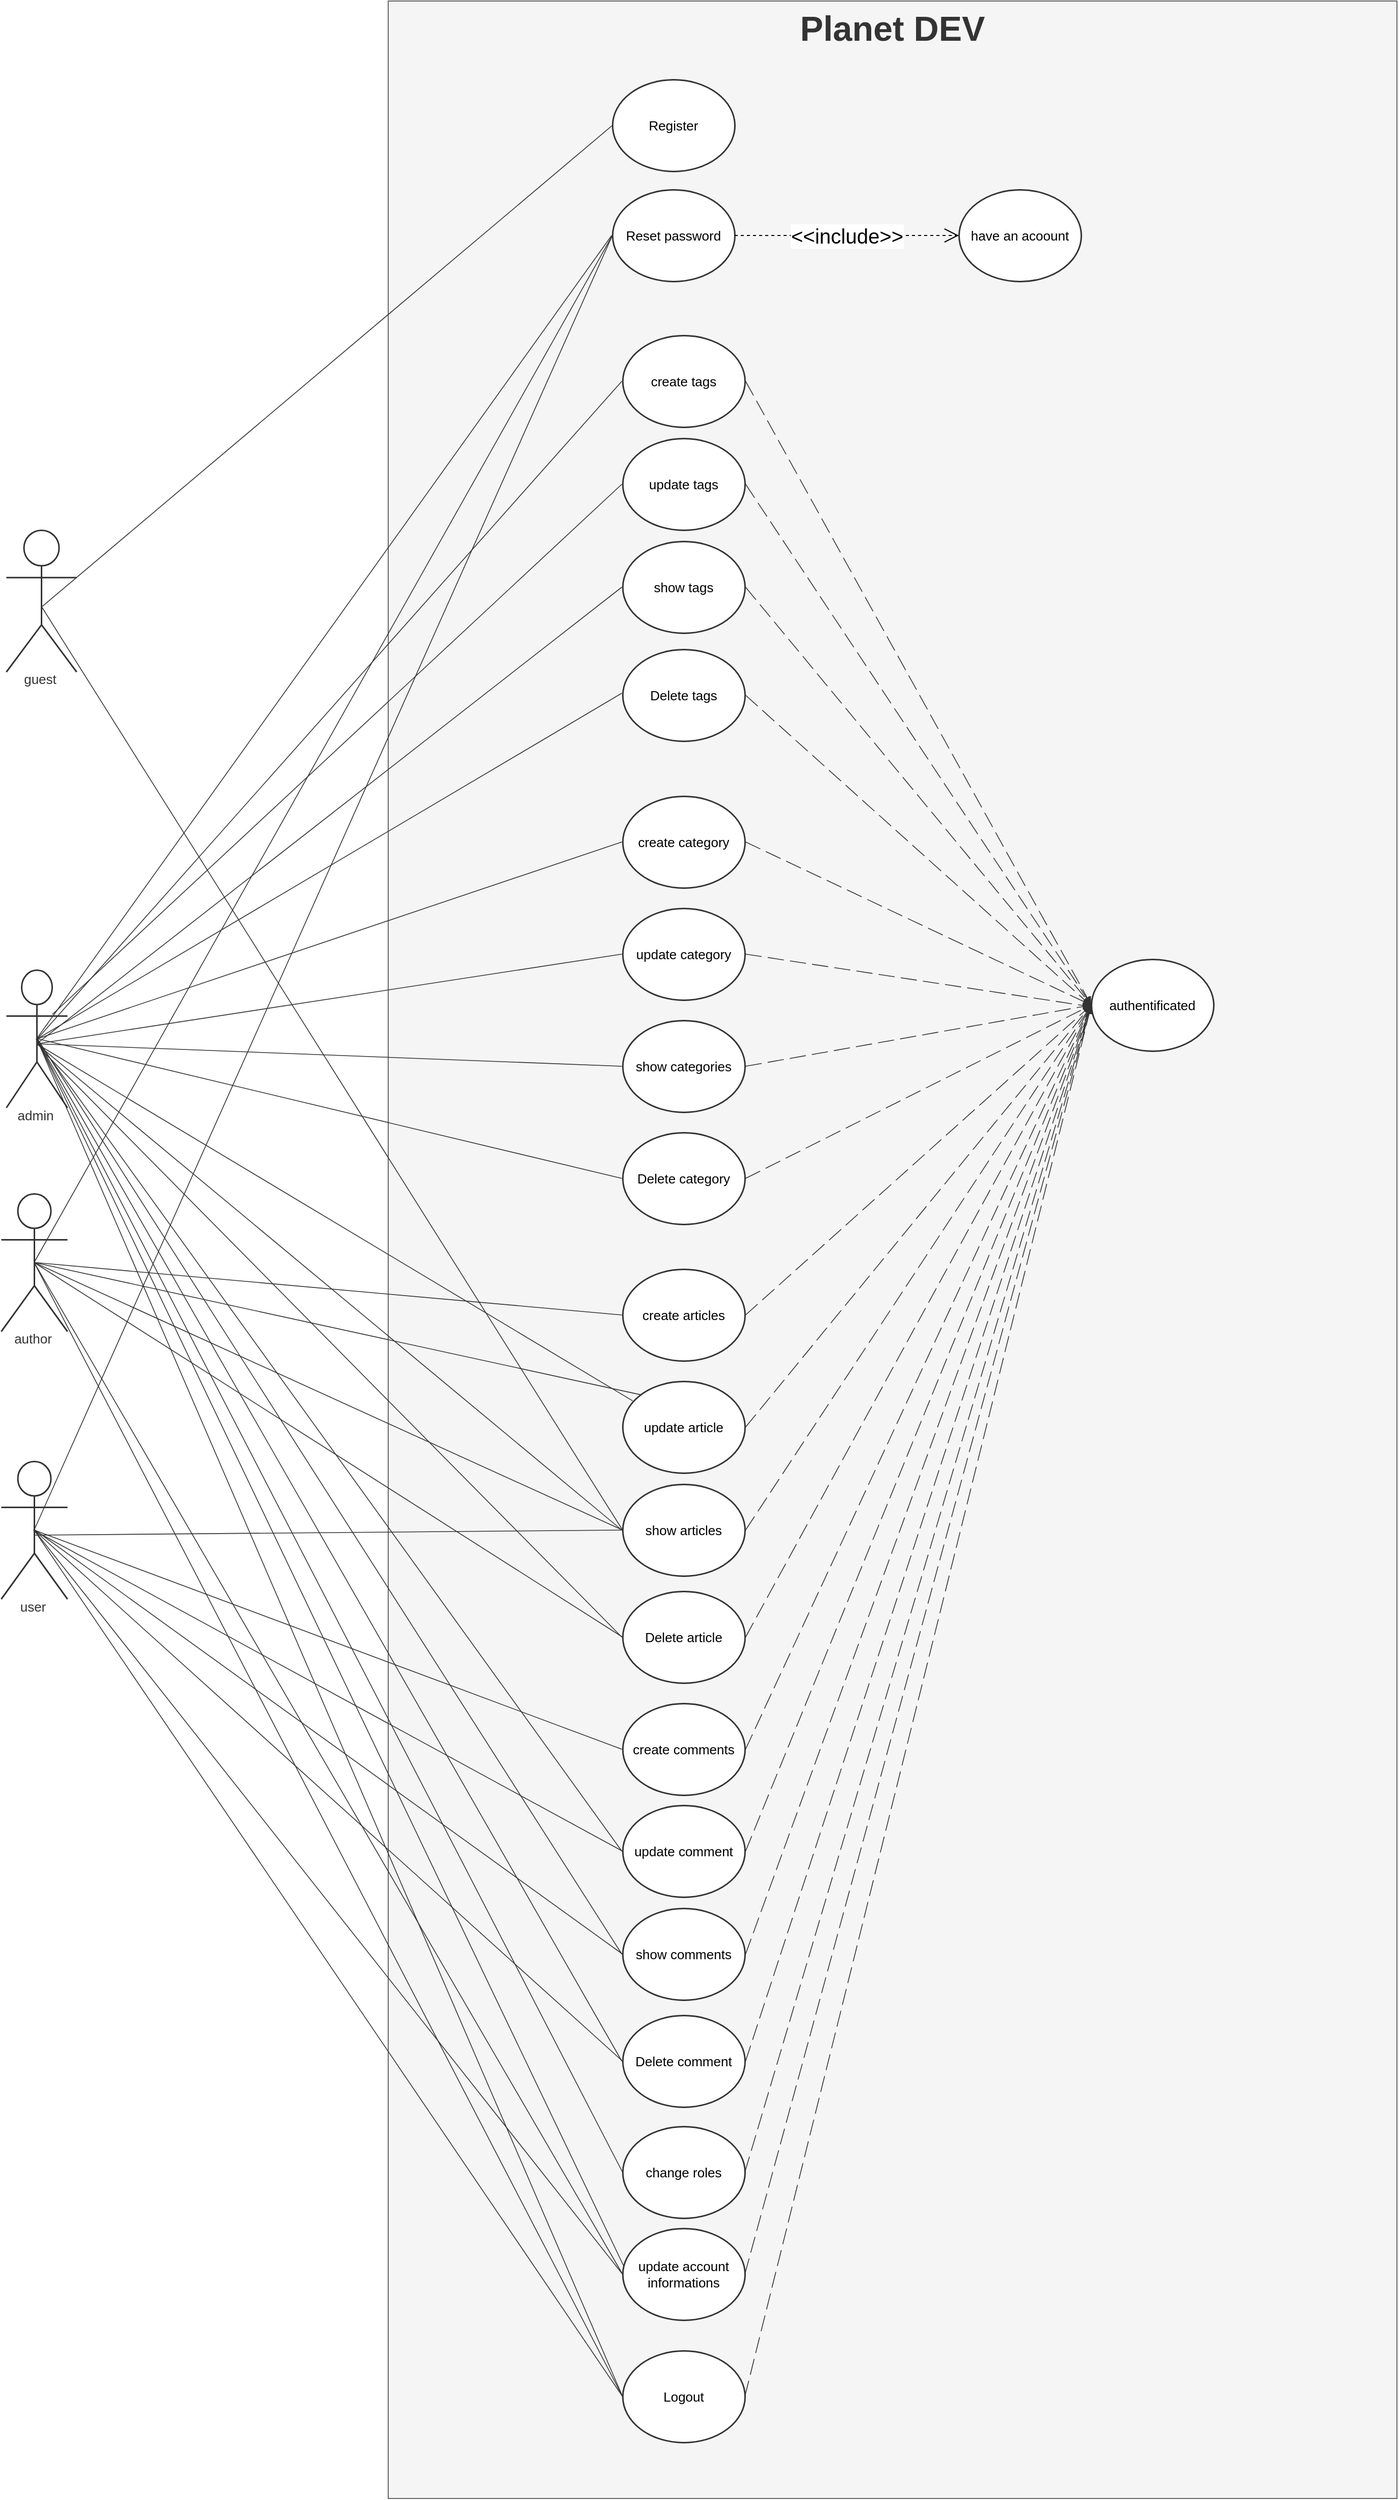 <mxfile>
    <diagram name="Page-1" id="zWIe_XC4XMMiUAsG-kgF">
        <mxGraphModel dx="970" dy="2964" grid="1" gridSize="10" guides="1" tooltips="1" connect="1" arrows="1" fold="1" page="1" pageScale="1" pageWidth="850" pageHeight="1100" background="#ffffff" math="0" shadow="0">
            <root>
                <mxCell id="0"/>
                <mxCell id="1" parent="0"/>
                <mxCell id="lImU5mxE9tPZku4qOtsT-173" value="Planet DEV" style="shape=rect;html=1;verticalAlign=top;fontStyle=1;whiteSpace=wrap;align=center;fontSize=34;fillColor=#f5f5f5;fontColor=#333333;strokeColor=#666666;" parent="1" vertex="1">
                    <mxGeometry x="1300" y="-50" width="990" height="2450" as="geometry"/>
                </mxCell>
                <mxCell id="lImU5mxE9tPZku4qOtsT-4" value="admin" style="html=1;overflow=block;blockSpacing=1;shape=umlActor;labelPosition=center;verticalLabelPosition=bottom;verticalAlign=top;whiteSpace=nowrap;fontSize=13;fontColor=#333333;align=center;spacing=0;strokeColor=#333333;strokeOpacity=100;fillOpacity=100;fillColor=#ffffff;strokeWidth=1.5;lucidId=tBczUUkCsLpC;" parent="1" vertex="1">
                    <mxGeometry x="925" y="900.5" width="60" height="135" as="geometry"/>
                </mxCell>
                <mxCell id="lImU5mxE9tPZku4qOtsT-6" value="create tags" style="html=1;overflow=block;blockSpacing=1;whiteSpace=wrap;ellipse;fontSize=13;spacing=3.8;strokeColor=#333333;strokeOpacity=100;fillOpacity=100;fillColor=#ffffff;strokeWidth=1.5;lucidId=-OczOLFhE.FA;" parent="1" vertex="1">
                    <mxGeometry x="1530" y="278" width="120" height="90" as="geometry"/>
                </mxCell>
                <mxCell id="lImU5mxE9tPZku4qOtsT-7" value="update tags" style="html=1;overflow=block;blockSpacing=1;whiteSpace=wrap;ellipse;fontSize=13;spacing=3.8;strokeColor=#333333;strokeOpacity=100;fillOpacity=100;fillColor=#ffffff;strokeWidth=1.5;lucidId=lPczHcS5dMgs;" parent="1" vertex="1">
                    <mxGeometry x="1530" y="379" width="120" height="90" as="geometry"/>
                </mxCell>
                <mxCell id="lImU5mxE9tPZku4qOtsT-8" value="show tags" style="html=1;overflow=block;blockSpacing=1;whiteSpace=wrap;ellipse;fontSize=13;spacing=3.8;strokeColor=#333333;strokeOpacity=100;fillOpacity=100;fillColor=#ffffff;strokeWidth=1.5;lucidId=mPcz-K8VentS;" parent="1" vertex="1">
                    <mxGeometry x="1530" y="480" width="120" height="90" as="geometry"/>
                </mxCell>
                <mxCell id="lImU5mxE9tPZku4qOtsT-9" value="Delete tags" style="html=1;overflow=block;blockSpacing=1;whiteSpace=wrap;ellipse;fontSize=13;spacing=3.8;strokeColor=#333333;strokeOpacity=100;fillOpacity=100;fillColor=#ffffff;strokeWidth=1.5;lucidId=mPczvHIls3h_;" parent="1" vertex="1">
                    <mxGeometry x="1530" y="586" width="120" height="90" as="geometry"/>
                </mxCell>
                <mxCell id="lImU5mxE9tPZku4qOtsT-14" value="update article" style="html=1;overflow=block;blockSpacing=1;whiteSpace=wrap;ellipse;fontSize=13;spacing=3.8;strokeColor=#333333;strokeOpacity=100;fillOpacity=100;fillColor=#ffffff;strokeWidth=1.5;lucidId=pRczkUZpk~8d;" parent="1" vertex="1">
                    <mxGeometry x="1530" y="1304" width="120" height="90" as="geometry"/>
                </mxCell>
                <mxCell id="lImU5mxE9tPZku4qOtsT-15" value="show articles" style="html=1;overflow=block;blockSpacing=1;whiteSpace=wrap;ellipse;fontSize=13;spacing=3.8;strokeColor=#333333;strokeOpacity=100;fillOpacity=100;fillColor=#ffffff;strokeWidth=1.5;lucidId=pRczwq9towOw;" parent="1" vertex="1">
                    <mxGeometry x="1530" y="1405" width="120" height="90" as="geometry"/>
                </mxCell>
                <mxCell id="lImU5mxE9tPZku4qOtsT-16" value="Delete article" style="html=1;overflow=block;blockSpacing=1;whiteSpace=wrap;ellipse;fontSize=13;spacing=3.8;strokeColor=#333333;strokeOpacity=100;fillOpacity=100;fillColor=#ffffff;strokeWidth=1.5;lucidId=pRczV1mXVgs1;" parent="1" vertex="1">
                    <mxGeometry x="1530" y="1510" width="120" height="90" as="geometry"/>
                </mxCell>
                <mxCell id="lImU5mxE9tPZku4qOtsT-17" value="update comment" style="html=1;overflow=block;blockSpacing=1;whiteSpace=wrap;ellipse;fontSize=13;spacing=3.8;strokeColor=#333333;strokeOpacity=100;fillOpacity=100;fillColor=#ffffff;strokeWidth=1.5;lucidId=5RczTBme2vc.;" parent="1" vertex="1">
                    <mxGeometry x="1530" y="1720" width="120" height="90" as="geometry"/>
                </mxCell>
                <mxCell id="lImU5mxE9tPZku4qOtsT-18" value="show comments" style="html=1;overflow=block;blockSpacing=1;whiteSpace=wrap;ellipse;fontSize=13;spacing=3.8;strokeColor=#333333;strokeOpacity=100;fillOpacity=100;fillColor=#ffffff;strokeWidth=1.5;lucidId=5Rcz2xCz10ZM;" parent="1" vertex="1">
                    <mxGeometry x="1530" y="1821" width="120" height="90" as="geometry"/>
                </mxCell>
                <mxCell id="lImU5mxE9tPZku4qOtsT-19" value="Delete comment" style="html=1;overflow=block;blockSpacing=1;whiteSpace=wrap;ellipse;fontSize=13;spacing=3.8;strokeColor=#333333;strokeOpacity=100;fillOpacity=100;fillColor=#ffffff;strokeWidth=1.5;lucidId=5RczCsYFRNHl;" parent="1" vertex="1">
                    <mxGeometry x="1530" y="1926" width="120" height="90" as="geometry"/>
                </mxCell>
                <mxCell id="lImU5mxE9tPZku4qOtsT-22" value="" style="html=1;jettySize=18;whiteSpace=wrap;fontSize=13;strokeColor=#333333;strokeOpacity=100;dashed=1;fixDash=1;dashPattern=16 6;strokeWidth=0.8;rounded=0;startArrow=none;endArrow=block;endFill=1;exitX=1.006;exitY=0.5;exitPerimeter=0;entryX=0;entryY=0.5;lucidId=nUczEhE1W-n-;entryDx=0;entryDy=0;" parent="1" source="lImU5mxE9tPZku4qOtsT-6" target="lImU5mxE9tPZku4qOtsT-3" edge="1">
                    <mxGeometry width="100" height="100" relative="1" as="geometry">
                        <Array as="points"/>
                    </mxGeometry>
                </mxCell>
                <mxCell id="lImU5mxE9tPZku4qOtsT-23" value="" style="html=1;jettySize=18;whiteSpace=wrap;fontSize=13;strokeColor=#333333;strokeOpacity=100;dashed=1;fixDash=1;dashPattern=16 6;strokeWidth=0.8;rounded=0;startArrow=none;endArrow=block;endFill=1;exitX=1.006;exitY=0.5;exitPerimeter=0;lucidId=HUczbJhwyWPL;entryX=0;entryY=0.5;entryDx=0;entryDy=0;" parent="1" source="lImU5mxE9tPZku4qOtsT-7" target="lImU5mxE9tPZku4qOtsT-3" edge="1">
                    <mxGeometry width="100" height="100" relative="1" as="geometry">
                        <Array as="points"/>
                        <mxPoint x="1940" y="906" as="targetPoint"/>
                    </mxGeometry>
                </mxCell>
                <mxCell id="lImU5mxE9tPZku4qOtsT-24" value="" style="html=1;jettySize=18;whiteSpace=wrap;fontSize=13;strokeColor=#333333;strokeOpacity=100;dashed=1;fixDash=1;dashPattern=16 6;strokeWidth=0.8;rounded=0;startArrow=none;endArrow=block;endFill=1;exitX=1.006;exitY=0.5;exitPerimeter=0;entryX=0;entryY=0.5;lucidId=2Ucz1rJ_qaZM;entryDx=0;entryDy=0;" parent="1" source="lImU5mxE9tPZku4qOtsT-8" target="lImU5mxE9tPZku4qOtsT-3" edge="1">
                    <mxGeometry width="100" height="100" relative="1" as="geometry">
                        <Array as="points"/>
                    </mxGeometry>
                </mxCell>
                <mxCell id="lImU5mxE9tPZku4qOtsT-25" value="" style="html=1;jettySize=18;whiteSpace=wrap;fontSize=13;strokeColor=#333333;strokeOpacity=100;dashed=1;fixDash=1;dashPattern=16 6;strokeWidth=0.8;rounded=0;startArrow=none;endArrow=block;endFill=1;exitX=1.006;exitY=0.5;exitPerimeter=0;entryX=0.008;entryY=0.519;entryPerimeter=0;lucidId=_UczYvTYnV-N;entryDx=0;entryDy=0;" parent="1" source="lImU5mxE9tPZku4qOtsT-9" target="lImU5mxE9tPZku4qOtsT-3" edge="1">
                    <mxGeometry width="100" height="100" relative="1" as="geometry">
                        <Array as="points"/>
                    </mxGeometry>
                </mxCell>
                <mxCell id="lImU5mxE9tPZku4qOtsT-30" value="" style="html=1;jettySize=18;whiteSpace=wrap;fontSize=13;strokeColor=#333333;strokeOpacity=100;dashed=1;fixDash=1;dashPattern=16 6;strokeWidth=0.8;rounded=0;startArrow=none;endArrow=block;endFill=1;exitX=1.006;exitY=0.5;exitPerimeter=0;entryX=0;entryY=0.5;lucidId=NVczvDNpjGym;entryDx=0;entryDy=0;" parent="1" source="lImU5mxE9tPZku4qOtsT-14" target="lImU5mxE9tPZku4qOtsT-3" edge="1">
                    <mxGeometry width="100" height="100" relative="1" as="geometry">
                        <Array as="points"/>
                    </mxGeometry>
                </mxCell>
                <mxCell id="lImU5mxE9tPZku4qOtsT-31" value="" style="html=1;jettySize=18;whiteSpace=wrap;fontSize=13;strokeColor=#333333;strokeOpacity=100;dashed=1;fixDash=1;dashPattern=16 6;strokeWidth=0.8;rounded=0;startArrow=none;endArrow=block;endFill=1;exitX=1.006;exitY=0.5;exitPerimeter=0;entryX=0;entryY=0.5;lucidId=3VczkHUfEORD;entryDx=0;entryDy=0;" parent="1" source="lImU5mxE9tPZku4qOtsT-15" target="lImU5mxE9tPZku4qOtsT-3" edge="1">
                    <mxGeometry width="100" height="100" relative="1" as="geometry">
                        <Array as="points"/>
                    </mxGeometry>
                </mxCell>
                <mxCell id="lImU5mxE9tPZku4qOtsT-32" value="" style="html=1;jettySize=18;whiteSpace=wrap;fontSize=13;strokeColor=#333333;strokeOpacity=100;dashed=1;fixDash=1;dashPattern=16 6;strokeWidth=0.8;rounded=0;startArrow=none;endArrow=block;endFill=1;exitX=1.006;exitY=0.5;exitPerimeter=0;entryX=0;entryY=0.5;lucidId=9Vcz52U6l2vY;entryDx=0;entryDy=0;" parent="1" source="lImU5mxE9tPZku4qOtsT-16" target="lImU5mxE9tPZku4qOtsT-3" edge="1">
                    <mxGeometry width="100" height="100" relative="1" as="geometry">
                        <Array as="points"/>
                    </mxGeometry>
                </mxCell>
                <mxCell id="lImU5mxE9tPZku4qOtsT-33" value="" style="html=1;jettySize=18;whiteSpace=wrap;fontSize=13;strokeColor=#333333;strokeOpacity=100;dashed=1;fixDash=1;dashPattern=16 6;strokeWidth=0.8;rounded=0;startArrow=none;endArrow=block;endFill=1;exitX=1.006;exitY=0.5;exitPerimeter=0;entryX=0;entryY=0.5;lucidId=dWcz5qQPDKWH;entryDx=0;entryDy=0;" parent="1" source="lImU5mxE9tPZku4qOtsT-17" target="lImU5mxE9tPZku4qOtsT-3" edge="1">
                    <mxGeometry width="100" height="100" relative="1" as="geometry">
                        <Array as="points"/>
                    </mxGeometry>
                </mxCell>
                <mxCell id="lImU5mxE9tPZku4qOtsT-34" value="" style="html=1;jettySize=18;whiteSpace=wrap;fontSize=13;strokeColor=#333333;strokeOpacity=100;dashed=1;fixDash=1;dashPattern=16 6;strokeWidth=0.8;rounded=0;startArrow=none;endArrow=block;endFill=1;exitX=1.006;exitY=0.5;exitPerimeter=0;entryX=0;entryY=0.5;lucidId=kWczn-BLne5K;entryDx=0;entryDy=0;" parent="1" source="lImU5mxE9tPZku4qOtsT-18" target="lImU5mxE9tPZku4qOtsT-3" edge="1">
                    <mxGeometry width="100" height="100" relative="1" as="geometry">
                        <Array as="points"/>
                    </mxGeometry>
                </mxCell>
                <mxCell id="lImU5mxE9tPZku4qOtsT-35" value="" style="html=1;jettySize=18;whiteSpace=wrap;fontSize=13;strokeColor=#333333;strokeOpacity=100;dashed=1;fixDash=1;dashPattern=16 6;strokeWidth=0.8;rounded=0;startArrow=none;endArrow=block;endFill=1;exitX=1.006;exitY=0.5;exitPerimeter=0;entryX=0;entryY=0.5;lucidId=pWczVvhZtqHQ;entryDx=0;entryDy=0;" parent="1" source="lImU5mxE9tPZku4qOtsT-19" target="lImU5mxE9tPZku4qOtsT-3" edge="1">
                    <mxGeometry width="100" height="100" relative="1" as="geometry">
                        <Array as="points"/>
                    </mxGeometry>
                </mxCell>
                <mxCell id="lImU5mxE9tPZku4qOtsT-36" value="" style="html=1;jettySize=18;whiteSpace=wrap;fontSize=13;strokeColor=#333333;strokeOpacity=100;strokeWidth=0.8;rounded=0;startArrow=none;endArrow=none;entryX=-0.006;entryY=0.5;entryPerimeter=0;lucidId=XWczGqgOvYOB;exitX=0.5;exitY=0.5;exitDx=0;exitDy=0;exitPerimeter=0;" parent="1" source="lImU5mxE9tPZku4qOtsT-4" target="lImU5mxE9tPZku4qOtsT-5" edge="1">
                    <mxGeometry width="100" height="100" relative="1" as="geometry">
                        <Array as="points"/>
                        <mxPoint x="1030" y="980" as="sourcePoint"/>
                    </mxGeometry>
                </mxCell>
                <mxCell id="lImU5mxE9tPZku4qOtsT-37" value="" style="html=1;jettySize=18;whiteSpace=wrap;fontSize=13;strokeColor=#333333;strokeOpacity=100;strokeWidth=0.8;rounded=0;startArrow=none;endArrow=none;exitX=0.513;exitY=0.5;exitPerimeter=0;entryX=-0.006;entryY=0.5;entryPerimeter=0;lucidId=jXczujZLF5rr;" parent="1" source="lImU5mxE9tPZku4qOtsT-4" target="lImU5mxE9tPZku4qOtsT-6" edge="1">
                    <mxGeometry width="100" height="100" relative="1" as="geometry">
                        <Array as="points"/>
                    </mxGeometry>
                </mxCell>
                <mxCell id="lImU5mxE9tPZku4qOtsT-38" value="" style="html=1;jettySize=18;whiteSpace=wrap;fontSize=13;strokeColor=#333333;strokeOpacity=100;strokeWidth=0.8;rounded=0;startArrow=none;endArrow=none;exitX=0.755;exitY=0.324;exitPerimeter=0;entryX=-0.006;entryY=0.5;entryPerimeter=0;lucidId=NXczb3Hv89uJ;" parent="1" source="lImU5mxE9tPZku4qOtsT-4" target="lImU5mxE9tPZku4qOtsT-7" edge="1">
                    <mxGeometry width="100" height="100" relative="1" as="geometry">
                        <Array as="points"/>
                    </mxGeometry>
                </mxCell>
                <mxCell id="lImU5mxE9tPZku4qOtsT-39" value="" style="html=1;jettySize=18;whiteSpace=wrap;fontSize=13;strokeColor=#333333;strokeOpacity=100;strokeWidth=0.8;rounded=0;startArrow=none;endArrow=none;exitX=0.5;exitY=0.537;exitPerimeter=0;entryX=-0.006;entryY=0.5;entryPerimeter=0;lucidId=XXczBQT8Kz.I;" parent="1" source="lImU5mxE9tPZku4qOtsT-4" target="lImU5mxE9tPZku4qOtsT-8" edge="1">
                    <mxGeometry width="100" height="100" relative="1" as="geometry">
                        <Array as="points"/>
                    </mxGeometry>
                </mxCell>
                <mxCell id="lImU5mxE9tPZku4qOtsT-40" value="" style="html=1;jettySize=18;whiteSpace=wrap;fontSize=13;strokeColor=#333333;strokeOpacity=100;strokeWidth=0.8;rounded=0;startArrow=none;endArrow=none;exitX=0.513;exitY=0.5;exitPerimeter=0;entryX=-0.006;entryY=0.478;entryPerimeter=0;lucidId=iYczf05nKQKL;" parent="1" source="lImU5mxE9tPZku4qOtsT-4" target="lImU5mxE9tPZku4qOtsT-9" edge="1">
                    <mxGeometry width="100" height="100" relative="1" as="geometry">
                        <Array as="points"/>
                    </mxGeometry>
                </mxCell>
                <mxCell id="lImU5mxE9tPZku4qOtsT-41" value="" style="html=1;jettySize=18;whiteSpace=wrap;fontSize=13;strokeColor=#333333;strokeOpacity=100;strokeWidth=0.8;rounded=0;startArrow=none;endArrow=none;exitX=0.513;exitY=0.5;exitPerimeter=0;entryX=-0.006;entryY=0.5;entryPerimeter=0;lucidId=vYczp.t-snrO;" parent="1" source="lImU5mxE9tPZku4qOtsT-4" target="lImU5mxE9tPZku4qOtsT-10" edge="1">
                    <mxGeometry width="100" height="100" relative="1" as="geometry">
                        <Array as="points"/>
                    </mxGeometry>
                </mxCell>
                <mxCell id="lImU5mxE9tPZku4qOtsT-42" value="" style="html=1;jettySize=18;whiteSpace=wrap;fontSize=13;strokeColor=#333333;strokeOpacity=100;strokeWidth=0.8;rounded=0;startArrow=none;endArrow=none;exitX=0.5;exitY=0.537;exitPerimeter=0;entryX=-0.006;entryY=0.5;entryPerimeter=0;lucidId=OYcz.m~D9pvN;" parent="1" source="lImU5mxE9tPZku4qOtsT-4" target="lImU5mxE9tPZku4qOtsT-11" edge="1">
                    <mxGeometry width="100" height="100" relative="1" as="geometry">
                        <Array as="points"/>
                    </mxGeometry>
                </mxCell>
                <mxCell id="lImU5mxE9tPZku4qOtsT-43" value="" style="html=1;jettySize=18;whiteSpace=wrap;fontSize=13;strokeColor=#333333;strokeOpacity=100;strokeWidth=0.8;rounded=0;startArrow=none;endArrow=none;exitX=0.5;exitY=0.537;exitPerimeter=0;entryX=-0.006;entryY=0.5;entryPerimeter=0;lucidId=YYczqdEtgtLw;" parent="1" source="lImU5mxE9tPZku4qOtsT-4" target="lImU5mxE9tPZku4qOtsT-12" edge="1">
                    <mxGeometry width="100" height="100" relative="1" as="geometry">
                        <Array as="points"/>
                    </mxGeometry>
                </mxCell>
                <mxCell id="lImU5mxE9tPZku4qOtsT-44" value="" style="html=1;jettySize=18;whiteSpace=wrap;fontSize=13;strokeColor=#333333;strokeOpacity=100;strokeWidth=0.8;rounded=0;startArrow=none;endArrow=none;exitX=0.513;exitY=0.5;exitPerimeter=0;entryX=-0.006;entryY=0.5;entryPerimeter=0;lucidId=4YczjgSdCfhH;" parent="1" source="lImU5mxE9tPZku4qOtsT-4" target="lImU5mxE9tPZku4qOtsT-13" edge="1">
                    <mxGeometry width="100" height="100" relative="1" as="geometry">
                        <Array as="points"/>
                    </mxGeometry>
                </mxCell>
                <mxCell id="lImU5mxE9tPZku4qOtsT-45" value="" style="html=1;jettySize=18;whiteSpace=wrap;fontSize=13;strokeColor=#333333;strokeOpacity=100;strokeWidth=0.8;rounded=0;startArrow=none;endArrow=none;exitX=0.5;exitY=0.537;exitPerimeter=0;entryX=0.082;entryY=0.213;entryPerimeter=0;lucidId=9Ycz~yxfQZIG;" parent="1" source="lImU5mxE9tPZku4qOtsT-4" target="lImU5mxE9tPZku4qOtsT-14" edge="1">
                    <mxGeometry width="100" height="100" relative="1" as="geometry">
                        <Array as="points"/>
                    </mxGeometry>
                </mxCell>
                <mxCell id="lImU5mxE9tPZku4qOtsT-46" value="" style="html=1;jettySize=18;whiteSpace=wrap;fontSize=13;strokeColor=#333333;strokeOpacity=100;strokeWidth=0.8;rounded=0;startArrow=none;endArrow=none;exitX=0.61;exitY=0.594;exitPerimeter=0;entryX=-0.006;entryY=0.5;entryPerimeter=0;lucidId=dZcze0sJb3LS;" parent="1" source="lImU5mxE9tPZku4qOtsT-4" target="lImU5mxE9tPZku4qOtsT-16" edge="1">
                    <mxGeometry width="100" height="100" relative="1" as="geometry">
                        <Array as="points"/>
                    </mxGeometry>
                </mxCell>
                <mxCell id="lImU5mxE9tPZku4qOtsT-47" value="" style="html=1;jettySize=18;whiteSpace=wrap;fontSize=13;strokeColor=#333333;strokeOpacity=100;strokeWidth=0.8;rounded=0;startArrow=none;endArrow=none;exitX=0.5;exitY=0.537;exitPerimeter=0;entryX=-0.006;entryY=0.5;entryPerimeter=0;lucidId=lZczDSxRw5xt;" parent="1" source="lImU5mxE9tPZku4qOtsT-4" target="lImU5mxE9tPZku4qOtsT-15" edge="1">
                    <mxGeometry width="100" height="100" relative="1" as="geometry">
                        <Array as="points"/>
                    </mxGeometry>
                </mxCell>
                <mxCell id="lImU5mxE9tPZku4qOtsT-48" value="" style="html=1;jettySize=18;whiteSpace=wrap;fontSize=13;strokeColor=#333333;strokeOpacity=100;strokeWidth=0.8;rounded=0;startArrow=none;endArrow=none;exitX=0.488;exitY=0.5;exitPerimeter=0;entryX=-0.006;entryY=0.5;entryPerimeter=0;lucidId=rZcznPvrOlgP;" parent="1" source="lImU5mxE9tPZku4qOtsT-4" target="lImU5mxE9tPZku4qOtsT-17" edge="1">
                    <mxGeometry width="100" height="100" relative="1" as="geometry">
                        <Array as="points"/>
                    </mxGeometry>
                </mxCell>
                <mxCell id="lImU5mxE9tPZku4qOtsT-49" value="" style="html=1;jettySize=18;whiteSpace=wrap;fontSize=13;strokeColor=#333333;strokeOpacity=100;strokeWidth=0.8;rounded=0;startArrow=none;endArrow=none;exitX=0.513;exitY=0.5;exitPerimeter=0;entryX=-0.006;entryY=0.5;entryPerimeter=0;lucidId=xZczZ3zhUWlJ;" parent="1" source="lImU5mxE9tPZku4qOtsT-4" target="lImU5mxE9tPZku4qOtsT-18" edge="1">
                    <mxGeometry width="100" height="100" relative="1" as="geometry">
                        <Array as="points"/>
                    </mxGeometry>
                </mxCell>
                <mxCell id="lImU5mxE9tPZku4qOtsT-50" value="" style="html=1;jettySize=18;whiteSpace=wrap;fontSize=13;strokeColor=#333333;strokeOpacity=100;strokeWidth=0.8;rounded=0;startArrow=none;endArrow=none;entryX=-0.006;entryY=0.5;entryPerimeter=0;lucidId=WZczoNAO7BcZ;exitX=0.5;exitY=0.5;exitDx=0;exitDy=0;exitPerimeter=0;" parent="1" source="lImU5mxE9tPZku4qOtsT-4" target="lImU5mxE9tPZku4qOtsT-19" edge="1">
                    <mxGeometry width="100" height="100" relative="1" as="geometry">
                        <Array as="points"/>
                        <mxPoint x="1072" y="973" as="sourcePoint"/>
                    </mxGeometry>
                </mxCell>
                <mxCell id="lImU5mxE9tPZku4qOtsT-54" value="user" style="html=1;overflow=block;blockSpacing=1;shape=umlActor;labelPosition=center;verticalLabelPosition=bottom;verticalAlign=top;whiteSpace=nowrap;fontSize=13;fontColor=#333333;align=center;spacing=0;strokeColor=#333333;strokeOpacity=100;fillOpacity=100;fillColor=#ffffff;strokeWidth=1.5;lucidId=tBczUUkCsLpC;" parent="1" vertex="1">
                    <mxGeometry x="920" y="1382.5" width="65" height="135" as="geometry"/>
                </mxCell>
                <mxCell id="lImU5mxE9tPZku4qOtsT-76" value="" style="html=1;jettySize=18;whiteSpace=wrap;fontSize=13;strokeColor=#333333;strokeOpacity=100;dashed=1;fixDash=1;dashPattern=16 6;strokeWidth=0.8;rounded=0;startArrow=none;endArrow=block;endFill=1;exitX=1.006;exitY=0.5;exitPerimeter=0;lucidId=qVcz-nqJ.ps-;entryX=0;entryY=0.5;entryDx=0;entryDy=0;" parent="1" source="lImU5mxE9tPZku4qOtsT-60" target="lImU5mxE9tPZku4qOtsT-3" edge="1">
                    <mxGeometry width="100" height="100" relative="1" as="geometry">
                        <Array as="points"/>
                        <mxPoint x="2750" y="910" as="targetPoint"/>
                    </mxGeometry>
                </mxCell>
                <mxCell id="lImU5mxE9tPZku4qOtsT-91" value="" style="html=1;jettySize=18;whiteSpace=wrap;fontSize=13;strokeColor=#333333;strokeOpacity=100;strokeWidth=0.8;rounded=0;startArrow=none;endArrow=none;exitX=0.5;exitY=0.5;exitPerimeter=0;entryX=-0.006;entryY=0.5;entryPerimeter=0;lucidId=vYczp.t-snrO;exitDx=0;exitDy=0;" parent="1" source="7" target="lImU5mxE9tPZku4qOtsT-60" edge="1">
                    <mxGeometry width="100" height="100" relative="1" as="geometry">
                        <Array as="points"/>
                    </mxGeometry>
                </mxCell>
                <mxCell id="lImU5mxE9tPZku4qOtsT-95" value="" style="html=1;jettySize=18;whiteSpace=wrap;fontSize=13;strokeColor=#333333;strokeOpacity=100;strokeWidth=0.8;rounded=0;startArrow=none;endArrow=none;exitX=0.5;exitY=0.5;exitPerimeter=0;lucidId=9Ycz~yxfQZIG;entryX=0;entryY=0;entryDx=0;entryDy=0;exitDx=0;exitDy=0;" parent="1" source="7" target="lImU5mxE9tPZku4qOtsT-14" edge="1">
                    <mxGeometry width="100" height="100" relative="1" as="geometry">
                        <Array as="points"/>
                        <mxPoint x="2320" y="848" as="targetPoint"/>
                    </mxGeometry>
                </mxCell>
                <mxCell id="lImU5mxE9tPZku4qOtsT-97" value="" style="html=1;jettySize=18;whiteSpace=wrap;fontSize=13;strokeColor=#333333;strokeOpacity=100;strokeWidth=0.8;rounded=0;startArrow=none;endArrow=none;exitX=0.5;exitY=0.537;exitPerimeter=0;lucidId=lZczDSxRw5xt;entryX=0;entryY=0.5;entryDx=0;entryDy=0;" parent="1" source="lImU5mxE9tPZku4qOtsT-54" target="lImU5mxE9tPZku4qOtsT-15" edge="1">
                    <mxGeometry width="100" height="100" relative="1" as="geometry">
                        <Array as="points"/>
                        <mxPoint x="2520" y="1040" as="targetPoint"/>
                    </mxGeometry>
                </mxCell>
                <mxCell id="lImU5mxE9tPZku4qOtsT-98" value="" style="html=1;jettySize=18;whiteSpace=wrap;fontSize=13;strokeColor=#333333;strokeOpacity=100;strokeWidth=0.8;rounded=0;startArrow=none;endArrow=none;exitX=0.488;exitY=0.5;exitPerimeter=0;lucidId=rZcznPvrOlgP;entryX=0;entryY=0.5;entryDx=0;entryDy=0;" parent="1" source="lImU5mxE9tPZku4qOtsT-54" target="lImU5mxE9tPZku4qOtsT-17" edge="1">
                    <mxGeometry width="100" height="100" relative="1" as="geometry">
                        <Array as="points"/>
                        <mxPoint x="2600" y="1380" as="targetPoint"/>
                    </mxGeometry>
                </mxCell>
                <mxCell id="lImU5mxE9tPZku4qOtsT-99" value="" style="html=1;jettySize=18;whiteSpace=wrap;fontSize=13;strokeColor=#333333;strokeOpacity=100;strokeWidth=0.8;rounded=0;startArrow=none;endArrow=none;exitX=0.513;exitY=0.5;exitPerimeter=0;lucidId=xZczZ3zhUWlJ;entryX=0;entryY=0.5;entryDx=0;entryDy=0;" parent="1" source="lImU5mxE9tPZku4qOtsT-54" target="lImU5mxE9tPZku4qOtsT-18" edge="1">
                    <mxGeometry width="100" height="100" relative="1" as="geometry">
                        <Array as="points"/>
                        <mxPoint x="2590" y="1430" as="targetPoint"/>
                    </mxGeometry>
                </mxCell>
                <mxCell id="lImU5mxE9tPZku4qOtsT-100" value="" style="html=1;jettySize=18;whiteSpace=wrap;fontSize=13;strokeColor=#333333;strokeOpacity=100;strokeWidth=0.8;rounded=0;startArrow=none;endArrow=none;lucidId=WZczoNAO7BcZ;exitX=0.5;exitY=0.5;exitDx=0;exitDy=0;exitPerimeter=0;entryX=0;entryY=0.5;entryDx=0;entryDy=0;" parent="1" source="lImU5mxE9tPZku4qOtsT-54" target="lImU5mxE9tPZku4qOtsT-19" edge="1">
                    <mxGeometry width="100" height="100" relative="1" as="geometry">
                        <Array as="points"/>
                        <mxPoint x="2842" y="821" as="sourcePoint"/>
                        <mxPoint x="2490" y="1890" as="targetPoint"/>
                    </mxGeometry>
                </mxCell>
                <mxCell id="lImU5mxE9tPZku4qOtsT-109" value="" style="html=1;jettySize=18;whiteSpace=wrap;fontSize=13;strokeColor=#333333;strokeOpacity=100;strokeWidth=0.8;rounded=0;startArrow=none;endArrow=none;entryX=0;entryY=0.5;lucidId=WZczoNAO7BcZ;entryDx=0;entryDy=0;exitX=0.5;exitY=0.5;exitDx=0;exitDy=0;exitPerimeter=0;" parent="1" source="lImU5mxE9tPZku4qOtsT-4" target="lImU5mxE9tPZku4qOtsT-101" edge="1">
                    <mxGeometry width="100" height="100" relative="1" as="geometry">
                        <Array as="points"/>
                        <mxPoint x="1010" y="1073" as="sourcePoint"/>
                        <mxPoint x="1467" y="1896" as="targetPoint"/>
                    </mxGeometry>
                </mxCell>
                <mxCell id="lImU5mxE9tPZku4qOtsT-111" value="" style="html=1;jettySize=18;whiteSpace=wrap;fontSize=13;strokeColor=#333333;strokeOpacity=100;strokeWidth=0.8;rounded=0;startArrow=none;endArrow=none;entryX=0.008;entryY=0.407;lucidId=WZczoNAO7BcZ;entryDx=0;entryDy=0;exitX=0.5;exitY=0.5;exitDx=0;exitDy=0;exitPerimeter=0;entryPerimeter=0;" parent="1" source="lImU5mxE9tPZku4qOtsT-4" target="lImU5mxE9tPZku4qOtsT-104" edge="1">
                    <mxGeometry width="100" height="100" relative="1" as="geometry">
                        <Array as="points"/>
                        <mxPoint x="1030" y="1053" as="sourcePoint"/>
                        <mxPoint x="1495" y="1987" as="targetPoint"/>
                    </mxGeometry>
                </mxCell>
                <mxCell id="lImU5mxE9tPZku4qOtsT-86" value="" style="html=1;jettySize=18;whiteSpace=wrap;fontSize=13;strokeColor=#333333;strokeOpacity=100;strokeWidth=0.8;rounded=0;startArrow=none;endArrow=none;exitX=0.5;exitY=0.5;exitPerimeter=0;entryX=0;entryY=0.5;lucidId=XWczGqgOvYOB;exitDx=0;exitDy=0;entryDx=0;entryDy=0;" parent="1" source="lImU5mxE9tPZku4qOtsT-54" target="lImU5mxE9tPZku4qOtsT-5" edge="1">
                    <mxGeometry width="100" height="100" relative="1" as="geometry">
                        <Array as="points"/>
                        <mxPoint x="2880.0" y="1441.75" as="sourcePoint"/>
                    </mxGeometry>
                </mxCell>
                <mxCell id="lImU5mxE9tPZku4qOtsT-115" value="" style="html=1;jettySize=18;whiteSpace=wrap;fontSize=13;strokeColor=#333333;strokeOpacity=100;dashed=1;fixDash=1;dashPattern=16 6;strokeWidth=0.8;rounded=0;startArrow=none;endArrow=block;endFill=1;exitX=1.006;exitY=0.5;exitPerimeter=0;lucidId=qVcz-nqJ.ps-;entryX=0;entryY=0.5;entryDx=0;entryDy=0;" parent="1" source="lImU5mxE9tPZku4qOtsT-114" target="lImU5mxE9tPZku4qOtsT-3" edge="1">
                    <mxGeometry width="100" height="100" relative="1" as="geometry">
                        <Array as="points"/>
                        <mxPoint x="2920" y="960" as="targetPoint"/>
                    </mxGeometry>
                </mxCell>
                <mxCell id="lImU5mxE9tPZku4qOtsT-116" value="" style="html=1;jettySize=18;whiteSpace=wrap;fontSize=13;strokeColor=#333333;strokeOpacity=100;strokeWidth=0.8;rounded=0;startArrow=none;endArrow=none;exitX=0.5;exitY=0.5;exitPerimeter=0;entryX=-0.006;entryY=0.5;entryPerimeter=0;lucidId=vYczp.t-snrO;exitDx=0;exitDy=0;" parent="1" source="lImU5mxE9tPZku4qOtsT-54" target="lImU5mxE9tPZku4qOtsT-114" edge="1">
                    <mxGeometry width="100" height="100" relative="1" as="geometry">
                        <Array as="points"/>
                        <mxPoint x="2830" y="1349" as="sourcePoint"/>
                    </mxGeometry>
                </mxCell>
                <mxCell id="lImU5mxE9tPZku4qOtsT-139" value="guest" style="html=1;overflow=block;blockSpacing=1;shape=umlActor;labelPosition=center;verticalLabelPosition=bottom;verticalAlign=top;whiteSpace=nowrap;fontSize=13;fontColor=#333333;align=center;spacing=0;strokeColor=#333333;strokeOpacity=100;fillOpacity=100;fillColor=#ffffff;strokeWidth=1.5;lucidId=tBczUUkCsLpC;" parent="1" vertex="1">
                    <mxGeometry x="925" y="469" width="69" height="139" as="geometry"/>
                </mxCell>
                <mxCell id="lImU5mxE9tPZku4qOtsT-156" value="" style="html=1;jettySize=18;whiteSpace=wrap;fontSize=13;strokeColor=#333333;strokeOpacity=100;strokeWidth=0.8;rounded=0;startArrow=none;endArrow=none;exitX=0.5;exitY=0.537;exitPerimeter=0;lucidId=lZczDSxRw5xt;entryX=0;entryY=0.5;entryDx=0;entryDy=0;" parent="1" source="lImU5mxE9tPZku4qOtsT-139" target="lImU5mxE9tPZku4qOtsT-15" edge="1">
                    <mxGeometry width="100" height="100" relative="1" as="geometry">
                        <Array as="points"/>
                        <mxPoint x="1500" y="820" as="targetPoint"/>
                    </mxGeometry>
                </mxCell>
                <mxCell id="lImU5mxE9tPZku4qOtsT-164" value="" style="html=1;jettySize=18;whiteSpace=wrap;fontSize=13;strokeColor=#333333;strokeOpacity=100;strokeWidth=0.8;rounded=0;startArrow=none;endArrow=none;lucidId=lZczDSxRw5xt;exitX=0.516;exitY=0.538;exitDx=0;exitDy=0;exitPerimeter=0;entryX=0;entryY=0.5;entryDx=0;entryDy=0;" parent="1" source="lImU5mxE9tPZku4qOtsT-139" target="lImU5mxE9tPZku4qOtsT-137" edge="1">
                    <mxGeometry width="100" height="100" relative="1" as="geometry">
                        <Array as="points"/>
                        <mxPoint x="1352" y="961" as="sourcePoint"/>
                        <mxPoint x="1210" y="140" as="targetPoint"/>
                    </mxGeometry>
                </mxCell>
                <mxCell id="lImU5mxE9tPZku4qOtsT-169" value="" style="html=1;jettySize=18;whiteSpace=wrap;fontSize=13;strokeColor=#333333;strokeOpacity=100;strokeWidth=0.8;rounded=0;startArrow=none;endArrow=none;lucidId=WZczoNAO7BcZ;entryX=0;entryY=0.5;entryDx=0;entryDy=0;exitX=0.5;exitY=0.5;exitDx=0;exitDy=0;exitPerimeter=0;" parent="1" source="lImU5mxE9tPZku4qOtsT-4" target="lImU5mxE9tPZku4qOtsT-167" edge="1">
                    <mxGeometry width="100" height="100" relative="1" as="geometry">
                        <Array as="points"/>
                        <mxPoint x="1030" y="1070" as="sourcePoint"/>
                        <mxPoint x="1550" y="2020" as="targetPoint"/>
                    </mxGeometry>
                </mxCell>
                <mxCell id="lImU5mxE9tPZku4qOtsT-101" value="change roles" style="html=1;overflow=block;blockSpacing=1;whiteSpace=wrap;ellipse;fontSize=13;spacing=3.8;strokeColor=#333333;strokeOpacity=100;fillOpacity=100;fillColor=#ffffff;strokeWidth=1.5;lucidId=5RczCsYFRNHl;" parent="1" vertex="1">
                    <mxGeometry x="1530" y="2035" width="120" height="90" as="geometry"/>
                </mxCell>
                <mxCell id="lImU5mxE9tPZku4qOtsT-104" value="update account informations" style="html=1;overflow=block;blockSpacing=1;whiteSpace=wrap;ellipse;fontSize=13;spacing=3.8;strokeColor=#333333;strokeOpacity=100;fillOpacity=100;fillColor=#ffffff;strokeWidth=1.5;lucidId=5RczCsYFRNHl;" parent="1" vertex="1">
                    <mxGeometry x="1530" y="2135" width="120" height="90" as="geometry"/>
                </mxCell>
                <mxCell id="lImU5mxE9tPZku4qOtsT-3" value="authentificated" style="html=1;overflow=block;blockSpacing=1;whiteSpace=wrap;ellipse;fontSize=13;spacing=3.8;strokeColor=#333333;strokeOpacity=100;fillOpacity=100;fillColor=#ffffff;strokeWidth=1.5;lucidId=oBcz4oxR1ypY;" parent="1" vertex="1">
                    <mxGeometry x="1990" y="890" width="120" height="90" as="geometry"/>
                </mxCell>
                <mxCell id="lImU5mxE9tPZku4qOtsT-108" value="" style="html=1;jettySize=18;whiteSpace=wrap;fontSize=13;strokeColor=#333333;strokeOpacity=100;dashed=1;fixDash=1;dashPattern=16 6;strokeWidth=0.8;rounded=0;startArrow=none;endArrow=block;endFill=1;exitX=1;exitY=0.5;lucidId=pWczVvhZtqHQ;exitDx=0;exitDy=0;entryX=0;entryY=0.5;entryDx=0;entryDy=0;" parent="1" source="lImU5mxE9tPZku4qOtsT-104" target="lImU5mxE9tPZku4qOtsT-3" edge="1">
                    <mxGeometry width="100" height="100" relative="1" as="geometry">
                        <Array as="points"/>
                        <mxPoint x="1730" y="1986" as="sourcePoint"/>
                        <mxPoint x="2097" y="1180" as="targetPoint"/>
                    </mxGeometry>
                </mxCell>
                <mxCell id="lImU5mxE9tPZku4qOtsT-107" value="" style="html=1;jettySize=18;whiteSpace=wrap;fontSize=13;strokeColor=#333333;strokeOpacity=100;dashed=1;fixDash=1;dashPattern=16 6;strokeWidth=0.8;rounded=0;startArrow=none;endArrow=block;endFill=1;exitX=1;exitY=0.5;entryX=0;entryY=0.5;lucidId=pWczVvhZtqHQ;exitDx=0;exitDy=0;entryDx=0;entryDy=0;" parent="1" source="lImU5mxE9tPZku4qOtsT-101" target="lImU5mxE9tPZku4qOtsT-3" edge="1">
                    <mxGeometry width="100" height="100" relative="1" as="geometry">
                        <Array as="points"/>
                        <mxPoint x="1661" y="1806" as="sourcePoint"/>
                        <mxPoint x="2028" y="980" as="targetPoint"/>
                    </mxGeometry>
                </mxCell>
                <mxCell id="lImU5mxE9tPZku4qOtsT-20" value="have an acoount" style="html=1;overflow=block;blockSpacing=1;whiteSpace=wrap;ellipse;fontSize=13;spacing=3.8;strokeColor=#333333;strokeOpacity=100;fillOpacity=100;fillColor=#ffffff;strokeWidth=1.5;lucidId=gTczunz8T7rY;" parent="1" vertex="1">
                    <mxGeometry x="1860" y="135" width="120" height="90" as="geometry"/>
                </mxCell>
                <mxCell id="lImU5mxE9tPZku4qOtsT-5" value="Reset password" style="html=1;overflow=block;blockSpacing=1;whiteSpace=wrap;ellipse;fontSize=13;spacing=3.8;strokeColor=#333333;strokeOpacity=100;fillOpacity=100;fillColor=#ffffff;strokeWidth=1.5;lucidId=7BczihfRR2QG;" parent="1" vertex="1">
                    <mxGeometry x="1520" y="135" width="120" height="90" as="geometry"/>
                </mxCell>
                <mxCell id="lImU5mxE9tPZku4qOtsT-125" value="&amp;lt;&amp;lt;include&amp;gt;&amp;gt;" style="endArrow=open;endSize=12;dashed=1;html=1;rounded=0;fontSize=20;entryX=0;entryY=0.5;entryDx=0;entryDy=0;exitX=1;exitY=0.5;exitDx=0;exitDy=0;" parent="1" source="lImU5mxE9tPZku4qOtsT-5" target="lImU5mxE9tPZku4qOtsT-20" edge="1">
                    <mxGeometry width="160" relative="1" as="geometry">
                        <mxPoint x="1680" y="230" as="sourcePoint"/>
                        <mxPoint x="1840" y="230" as="targetPoint"/>
                    </mxGeometry>
                </mxCell>
                <mxCell id="lImU5mxE9tPZku4qOtsT-13" value="Delete category" style="html=1;overflow=block;blockSpacing=1;whiteSpace=wrap;ellipse;fontSize=13;spacing=3.8;strokeColor=#333333;strokeOpacity=100;fillOpacity=100;fillColor=#ffffff;strokeWidth=1.5;lucidId=-PczV2sL6_gl;" parent="1" vertex="1">
                    <mxGeometry x="1530" y="1060" width="120" height="90" as="geometry"/>
                </mxCell>
                <mxCell id="lImU5mxE9tPZku4qOtsT-29" value="" style="html=1;jettySize=18;whiteSpace=wrap;fontSize=13;strokeColor=#333333;strokeOpacity=100;dashed=1;fixDash=1;dashPattern=16 6;strokeWidth=0.8;rounded=0;startArrow=none;endArrow=block;endFill=1;exitX=1.006;exitY=0.5;exitPerimeter=0;entryX=0;entryY=0.5;lucidId=JVczQAVaxc5T;entryDx=0;entryDy=0;" parent="1" source="lImU5mxE9tPZku4qOtsT-13" target="lImU5mxE9tPZku4qOtsT-3" edge="1">
                    <mxGeometry width="100" height="100" relative="1" as="geometry">
                        <Array as="points"/>
                    </mxGeometry>
                </mxCell>
                <mxCell id="lImU5mxE9tPZku4qOtsT-12" value="show categories" style="html=1;overflow=block;blockSpacing=1;whiteSpace=wrap;ellipse;fontSize=13;spacing=3.8;strokeColor=#333333;strokeOpacity=100;fillOpacity=100;fillColor=#ffffff;strokeWidth=1.5;lucidId=-PczbgAnmTSz;" parent="1" vertex="1">
                    <mxGeometry x="1530" y="950" width="120" height="90" as="geometry"/>
                </mxCell>
                <mxCell id="lImU5mxE9tPZku4qOtsT-28" value="" style="html=1;jettySize=18;whiteSpace=wrap;fontSize=13;strokeColor=#333333;strokeOpacity=100;dashed=1;fixDash=1;dashPattern=16 6;strokeWidth=0.8;rounded=0;startArrow=none;endArrow=block;endFill=1;exitX=1.006;exitY=0.5;exitPerimeter=0;entryX=0;entryY=0.5;lucidId=FVcz3ZMvy-YM;entryDx=0;entryDy=0;" parent="1" source="lImU5mxE9tPZku4qOtsT-12" target="lImU5mxE9tPZku4qOtsT-3" edge="1">
                    <mxGeometry width="100" height="100" relative="1" as="geometry">
                        <Array as="points"/>
                    </mxGeometry>
                </mxCell>
                <mxCell id="lImU5mxE9tPZku4qOtsT-11" value="update category" style="html=1;overflow=block;blockSpacing=1;whiteSpace=wrap;ellipse;fontSize=13;spacing=3.8;strokeColor=#333333;strokeOpacity=100;fillOpacity=100;fillColor=#ffffff;strokeWidth=1.5;lucidId=-PczTd2D7~yg;" parent="1" vertex="1">
                    <mxGeometry x="1530" y="840" width="120" height="90" as="geometry"/>
                </mxCell>
                <mxCell id="lImU5mxE9tPZku4qOtsT-27" value="" style="html=1;jettySize=18;whiteSpace=wrap;fontSize=13;strokeColor=#333333;strokeOpacity=100;dashed=1;fixDash=1;dashPattern=16 6;strokeWidth=0.8;rounded=0;startArrow=none;endArrow=block;endFill=1;exitX=1.006;exitY=0.5;exitPerimeter=0;entryX=0.001;entryY=0.518;entryPerimeter=0;lucidId=BVczU2Holzfv;entryDx=0;entryDy=0;" parent="1" source="lImU5mxE9tPZku4qOtsT-11" target="lImU5mxE9tPZku4qOtsT-3" edge="1">
                    <mxGeometry width="100" height="100" relative="1" as="geometry">
                        <Array as="points"/>
                    </mxGeometry>
                </mxCell>
                <mxCell id="lImU5mxE9tPZku4qOtsT-10" value="create category" style="html=1;overflow=block;blockSpacing=1;whiteSpace=wrap;ellipse;fontSize=13;spacing=3.8;strokeColor=#333333;strokeOpacity=100;fillOpacity=100;fillColor=#ffffff;strokeWidth=1.5;lucidId=-PczYdxbE~mt;" parent="1" vertex="1">
                    <mxGeometry x="1530" y="730" width="120" height="90" as="geometry"/>
                </mxCell>
                <mxCell id="lImU5mxE9tPZku4qOtsT-26" value="" style="html=1;jettySize=18;whiteSpace=wrap;fontSize=13;strokeColor=#333333;strokeOpacity=100;dashed=1;fixDash=1;dashPattern=16 6;strokeWidth=0.8;rounded=0;startArrow=none;endArrow=block;endFill=1;exitX=1.006;exitY=0.5;exitPerimeter=0;entryX=0;entryY=0.5;lucidId=qVcz-nqJ.ps-;entryDx=0;entryDy=0;" parent="1" source="lImU5mxE9tPZku4qOtsT-10" target="lImU5mxE9tPZku4qOtsT-3" edge="1">
                    <mxGeometry width="100" height="100" relative="1" as="geometry">
                        <Array as="points"/>
                    </mxGeometry>
                </mxCell>
                <mxCell id="lImU5mxE9tPZku4qOtsT-167" value="Logout" style="html=1;overflow=block;blockSpacing=1;whiteSpace=wrap;ellipse;fontSize=13;spacing=3.8;strokeColor=#333333;strokeOpacity=100;fillOpacity=100;fillColor=#ffffff;strokeWidth=1.5;lucidId=5RczCsYFRNHl;" parent="1" vertex="1">
                    <mxGeometry x="1530" y="2255" width="120" height="90" as="geometry"/>
                </mxCell>
                <mxCell id="lImU5mxE9tPZku4qOtsT-175" value="" style="html=1;jettySize=18;whiteSpace=wrap;fontSize=13;strokeColor=#333333;strokeOpacity=100;dashed=1;fixDash=1;dashPattern=16 6;strokeWidth=0.8;rounded=0;startArrow=none;endArrow=block;endFill=1;exitX=1;exitY=0.5;lucidId=pWczVvhZtqHQ;exitDx=0;exitDy=0;entryX=0;entryY=0.5;entryDx=0;entryDy=0;" parent="1" source="lImU5mxE9tPZku4qOtsT-167" target="lImU5mxE9tPZku4qOtsT-3" edge="1">
                    <mxGeometry width="100" height="100" relative="1" as="geometry">
                        <Array as="points"/>
                        <mxPoint x="1700" y="2129" as="sourcePoint"/>
                        <mxPoint x="1987" y="1090" as="targetPoint"/>
                    </mxGeometry>
                </mxCell>
                <mxCell id="lImU5mxE9tPZku4qOtsT-60" value="create articles" style="html=1;overflow=block;blockSpacing=1;whiteSpace=wrap;ellipse;fontSize=13;spacing=3.8;strokeColor=#333333;strokeOpacity=100;fillOpacity=100;fillColor=#ffffff;strokeWidth=1.5;lucidId=-PczYdxbE~mt;" parent="1" vertex="1">
                    <mxGeometry x="1530" y="1194" width="120" height="90" as="geometry"/>
                </mxCell>
                <mxCell id="lImU5mxE9tPZku4qOtsT-137" value="Register" style="html=1;overflow=block;blockSpacing=1;whiteSpace=wrap;ellipse;fontSize=13;spacing=3.8;strokeColor=#333333;strokeOpacity=100;fillOpacity=100;fillColor=#ffffff;strokeWidth=1.5;lucidId=7BczihfRR2QG;" parent="1" vertex="1">
                    <mxGeometry x="1520" y="27" width="120" height="90" as="geometry"/>
                </mxCell>
                <mxCell id="lImU5mxE9tPZku4qOtsT-114" value="create comments" style="html=1;overflow=block;blockSpacing=1;whiteSpace=wrap;ellipse;fontSize=13;spacing=3.8;strokeColor=#333333;strokeOpacity=100;fillOpacity=100;fillColor=#ffffff;strokeWidth=1.5;lucidId=-PczYdxbE~mt;" parent="1" vertex="1">
                    <mxGeometry x="1530" y="1620" width="120" height="90" as="geometry"/>
                </mxCell>
                <mxCell id="7" value="author" style="html=1;overflow=block;blockSpacing=1;shape=umlActor;labelPosition=center;verticalLabelPosition=bottom;verticalAlign=top;whiteSpace=nowrap;fontSize=13;fontColor=#333333;align=center;spacing=0;strokeColor=#333333;strokeOpacity=100;fillOpacity=100;fillColor=#ffffff;strokeWidth=1.5;lucidId=tBczUUkCsLpC;" parent="1" vertex="1">
                    <mxGeometry x="920" y="1120" width="65" height="135" as="geometry"/>
                </mxCell>
                <mxCell id="9" value="" style="html=1;jettySize=18;whiteSpace=wrap;fontSize=13;strokeColor=#333333;strokeOpacity=100;strokeWidth=0.8;rounded=0;startArrow=none;endArrow=none;exitX=0.5;exitY=0.5;exitPerimeter=0;lucidId=lZczDSxRw5xt;entryX=0;entryY=0.5;entryDx=0;entryDy=0;exitDx=0;exitDy=0;" parent="1" source="7" target="lImU5mxE9tPZku4qOtsT-15" edge="1">
                    <mxGeometry width="100" height="100" relative="1" as="geometry">
                        <Array as="points"/>
                        <mxPoint x="1540" y="1460" as="targetPoint"/>
                        <mxPoint x="962.5" y="1464.995" as="sourcePoint"/>
                    </mxGeometry>
                </mxCell>
                <mxCell id="10" value="" style="html=1;jettySize=18;whiteSpace=wrap;fontSize=13;strokeColor=#333333;strokeOpacity=100;strokeWidth=0.8;rounded=0;startArrow=none;endArrow=none;lucidId=dZcze0sJb3LS;entryX=0;entryY=0.5;entryDx=0;entryDy=0;exitX=0.5;exitY=0.5;exitDx=0;exitDy=0;exitPerimeter=0;" parent="1" source="7" target="lImU5mxE9tPZku4qOtsT-16" edge="1">
                    <mxGeometry width="100" height="100" relative="1" as="geometry">
                        <Array as="points"/>
                        <mxPoint x="1540" y="1565" as="targetPoint"/>
                        <mxPoint x="962.5" y="1460" as="sourcePoint"/>
                    </mxGeometry>
                </mxCell>
                <mxCell id="12" value="" style="html=1;jettySize=18;whiteSpace=wrap;fontSize=13;strokeColor=#333333;strokeOpacity=100;strokeWidth=0.8;rounded=0;startArrow=none;endArrow=none;exitX=0.5;exitY=0.5;exitPerimeter=0;entryX=0;entryY=0.5;lucidId=XWczGqgOvYOB;exitDx=0;exitDy=0;entryDx=0;entryDy=0;" parent="1" source="7" target="lImU5mxE9tPZku4qOtsT-5" edge="1">
                    <mxGeometry width="100" height="100" relative="1" as="geometry">
                        <Array as="points"/>
                        <mxPoint x="962.5" y="1460" as="sourcePoint"/>
                        <mxPoint x="1530" y="190" as="targetPoint"/>
                    </mxGeometry>
                </mxCell>
                <mxCell id="13" value="" style="html=1;jettySize=18;whiteSpace=wrap;fontSize=13;strokeColor=#333333;strokeOpacity=100;strokeWidth=0.8;rounded=0;startArrow=none;endArrow=none;entryX=0;entryY=0.5;lucidId=WZczoNAO7BcZ;entryDx=0;entryDy=0;exitX=0.5;exitY=0.5;exitDx=0;exitDy=0;exitPerimeter=0;" parent="1" source="7" target="lImU5mxE9tPZku4qOtsT-104" edge="1">
                    <mxGeometry width="100" height="100" relative="1" as="geometry">
                        <Array as="points"/>
                        <mxPoint x="900" y="1330" as="sourcePoint"/>
                        <mxPoint x="1475.96" y="2533.63" as="targetPoint"/>
                    </mxGeometry>
                </mxCell>
                <mxCell id="14" value="" style="html=1;jettySize=18;whiteSpace=wrap;fontSize=13;strokeColor=#333333;strokeOpacity=100;strokeWidth=0.8;rounded=0;startArrow=none;endArrow=none;entryX=0;entryY=0.5;lucidId=WZczoNAO7BcZ;entryDx=0;entryDy=0;exitX=0.5;exitY=0.5;exitDx=0;exitDy=0;exitPerimeter=0;" parent="1" source="lImU5mxE9tPZku4qOtsT-54" target="lImU5mxE9tPZku4qOtsT-104" edge="1">
                    <mxGeometry width="100" height="100" relative="1" as="geometry">
                        <Array as="points"/>
                        <mxPoint x="962.5" y="1197.5" as="sourcePoint"/>
                        <mxPoint x="1540.0" y="2190" as="targetPoint"/>
                    </mxGeometry>
                </mxCell>
                <mxCell id="16" value="" style="html=1;jettySize=18;whiteSpace=wrap;fontSize=13;strokeColor=#333333;strokeOpacity=100;strokeWidth=0.8;rounded=0;startArrow=none;endArrow=none;entryX=0;entryY=0.5;lucidId=WZczoNAO7BcZ;entryDx=0;entryDy=0;exitX=0.5;exitY=0.5;exitDx=0;exitDy=0;exitPerimeter=0;" parent="1" source="lImU5mxE9tPZku4qOtsT-54" target="lImU5mxE9tPZku4qOtsT-167" edge="1">
                    <mxGeometry width="100" height="100" relative="1" as="geometry">
                        <Array as="points"/>
                        <mxPoint x="962.5" y="1460" as="sourcePoint"/>
                        <mxPoint x="1540.0" y="2190" as="targetPoint"/>
                    </mxGeometry>
                </mxCell>
                <mxCell id="17" value="" style="html=1;jettySize=18;whiteSpace=wrap;fontSize=13;strokeColor=#333333;strokeOpacity=100;strokeWidth=0.8;rounded=0;startArrow=none;endArrow=none;lucidId=WZczoNAO7BcZ;entryX=0;entryY=0.5;entryDx=0;entryDy=0;exitX=0.5;exitY=0.5;exitDx=0;exitDy=0;exitPerimeter=0;" parent="1" source="7" target="lImU5mxE9tPZku4qOtsT-167" edge="1">
                    <mxGeometry width="100" height="100" relative="1" as="geometry">
                        <Array as="points"/>
                        <mxPoint x="920" y="1360" as="sourcePoint"/>
                        <mxPoint x="1507.5" y="2334" as="targetPoint"/>
                    </mxGeometry>
                </mxCell>
            </root>
        </mxGraphModel>
    </diagram>
</mxfile>
